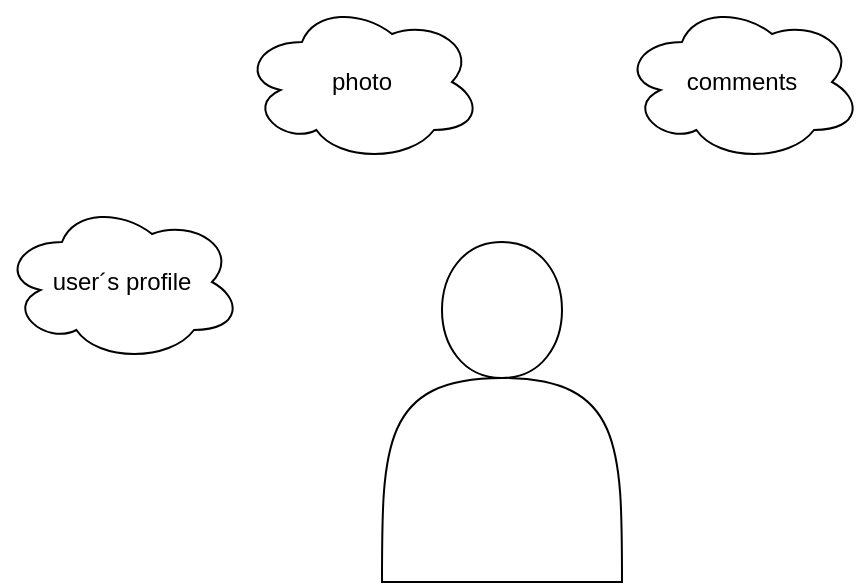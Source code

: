 <mxfile>
    <diagram id="DmGHpAsBDYJvMNP54F3N" name="Page-1">
        <mxGraphModel dx="1067" dy="729" grid="1" gridSize="10" guides="1" tooltips="1" connect="1" arrows="1" fold="1" page="1" pageScale="1" pageWidth="827" pageHeight="1169" math="0" shadow="0">
            <root>
                <mxCell id="0"/>
                <mxCell id="1" parent="0"/>
                <mxCell id="2" value="" style="shape=actor;whiteSpace=wrap;html=1;" parent="1" vertex="1">
                    <mxGeometry x="350" y="340" width="120" height="170" as="geometry"/>
                </mxCell>
                <mxCell id="3" value="user´s profile" style="ellipse;shape=cloud;whiteSpace=wrap;html=1;" parent="1" vertex="1">
                    <mxGeometry x="160" y="320" width="120" height="80" as="geometry"/>
                </mxCell>
                <mxCell id="4" value="comments" style="ellipse;shape=cloud;whiteSpace=wrap;html=1;" parent="1" vertex="1">
                    <mxGeometry x="470" y="220" width="120" height="80" as="geometry"/>
                </mxCell>
                <mxCell id="5" value="photo" style="ellipse;shape=cloud;whiteSpace=wrap;html=1;" parent="1" vertex="1">
                    <mxGeometry x="280" y="220" width="120" height="80" as="geometry"/>
                </mxCell>
            </root>
        </mxGraphModel>
    </diagram>
    <diagram id="7X04SR2r__MUyQ_ihOL9" name="Page-2">
        <mxGraphModel dx="1067" dy="729" grid="1" gridSize="10" guides="1" tooltips="1" connect="1" arrows="1" fold="1" page="1" pageScale="1" pageWidth="827" pageHeight="1169" math="0" shadow="0">
            <root>
                <mxCell id="6Rju6ZOlYKpNsf5ilPlQ-0"/>
                <mxCell id="6Rju6ZOlYKpNsf5ilPlQ-1" parent="6Rju6ZOlYKpNsf5ilPlQ-0"/>
                <mxCell id="iubIlLdmzVvcZpCZdbnn-0" value="user´s profile" style="rounded=0;whiteSpace=wrap;html=1;" vertex="1" parent="6Rju6ZOlYKpNsf5ilPlQ-1">
                    <mxGeometry x="350" y="130" width="120" height="60" as="geometry"/>
                </mxCell>
                <mxCell id="iubIlLdmzVvcZpCZdbnn-1" value="photo" style="rounded=0;whiteSpace=wrap;html=1;" vertex="1" parent="6Rju6ZOlYKpNsf5ilPlQ-1">
                    <mxGeometry x="350" y="310" width="120" height="60" as="geometry"/>
                </mxCell>
                <mxCell id="iubIlLdmzVvcZpCZdbnn-2" value="comments" style="rounded=0;whiteSpace=wrap;html=1;" vertex="1" parent="6Rju6ZOlYKpNsf5ilPlQ-1">
                    <mxGeometry x="354" y="520" width="120" height="60" as="geometry"/>
                </mxCell>
                <mxCell id="iubIlLdmzVvcZpCZdbnn-3" value="password" style="ellipse;whiteSpace=wrap;html=1;" vertex="1" parent="6Rju6ZOlYKpNsf5ilPlQ-1">
                    <mxGeometry x="140" y="120" width="120" height="80" as="geometry"/>
                </mxCell>
                <mxCell id="iubIlLdmzVvcZpCZdbnn-4" value="lName" style="ellipse;whiteSpace=wrap;html=1;" vertex="1" parent="6Rju6ZOlYKpNsf5ilPlQ-1">
                    <mxGeometry x="474" width="120" height="80" as="geometry"/>
                </mxCell>
                <mxCell id="iubIlLdmzVvcZpCZdbnn-5" value="nickname" style="ellipse;whiteSpace=wrap;html=1;" vertex="1" parent="6Rju6ZOlYKpNsf5ilPlQ-1">
                    <mxGeometry x="354" width="120" height="80" as="geometry"/>
                </mxCell>
                <mxCell id="iubIlLdmzVvcZpCZdbnn-6" value="fName" style="ellipse;whiteSpace=wrap;html=1;" vertex="1" parent="6Rju6ZOlYKpNsf5ilPlQ-1">
                    <mxGeometry x="520" y="80" width="120" height="80" as="geometry"/>
                </mxCell>
                <mxCell id="iubIlLdmzVvcZpCZdbnn-7" value="email" style="ellipse;whiteSpace=wrap;html=1;" vertex="1" parent="6Rju6ZOlYKpNsf5ilPlQ-1">
                    <mxGeometry x="140" y="40" width="120" height="80" as="geometry"/>
                </mxCell>
                <mxCell id="iubIlLdmzVvcZpCZdbnn-8" value="date" style="ellipse;whiteSpace=wrap;html=1;" vertex="1" parent="6Rju6ZOlYKpNsf5ilPlQ-1">
                    <mxGeometry x="540" y="515" width="120" height="80" as="geometry"/>
                </mxCell>
                <mxCell id="iubIlLdmzVvcZpCZdbnn-9" value="text" style="ellipse;whiteSpace=wrap;html=1;" vertex="1" parent="6Rju6ZOlYKpNsf5ilPlQ-1">
                    <mxGeometry x="180" y="515" width="120" height="80" as="geometry"/>
                </mxCell>
                <mxCell id="iubIlLdmzVvcZpCZdbnn-10" value="filename" style="ellipse;whiteSpace=wrap;html=1;" vertex="1" parent="6Rju6ZOlYKpNsf5ilPlQ-1">
                    <mxGeometry x="160" y="300" width="120" height="80" as="geometry"/>
                </mxCell>
                <mxCell id="iubIlLdmzVvcZpCZdbnn-11" value="description" style="ellipse;whiteSpace=wrap;html=1;" vertex="1" parent="6Rju6ZOlYKpNsf5ilPlQ-1">
                    <mxGeometry x="530" y="300" width="120" height="80" as="geometry"/>
                </mxCell>
                <mxCell id="iubIlLdmzVvcZpCZdbnn-12" value="coordinants" style="ellipse;whiteSpace=wrap;html=1;" vertex="1" parent="6Rju6ZOlYKpNsf5ilPlQ-1">
                    <mxGeometry x="234" y="390" width="120" height="80" as="geometry"/>
                </mxCell>
            </root>
        </mxGraphModel>
    </diagram>
    <diagram id="MZDId3ZpxSz9jXmpCAGx" name="Page-3">
        <mxGraphModel dx="1067" dy="729" grid="1" gridSize="10" guides="1" tooltips="1" connect="1" arrows="1" fold="1" page="1" pageScale="1" pageWidth="827" pageHeight="1169" math="0" shadow="0">
            <root>
                <mxCell id="aUCkkfDZI8IWUHptfWHz-0"/>
                <mxCell id="aUCkkfDZI8IWUHptfWHz-1" parent="aUCkkfDZI8IWUHptfWHz-0"/>
            </root>
        </mxGraphModel>
    </diagram>
    <diagram id="QP0QHTjdnbvKNpvqMepo" name="Page-4">
        <mxGraphModel dx="1067" dy="729" grid="1" gridSize="10" guides="1" tooltips="1" connect="1" arrows="1" fold="1" page="1" pageScale="1" pageWidth="827" pageHeight="1169" math="0" shadow="0">
            <root>
                <mxCell id="GHFEcCkC3jSOjM2N5uyH-0"/>
                <mxCell id="GHFEcCkC3jSOjM2N5uyH-1" parent="GHFEcCkC3jSOjM2N5uyH-0"/>
            </root>
        </mxGraphModel>
    </diagram>
</mxfile>
